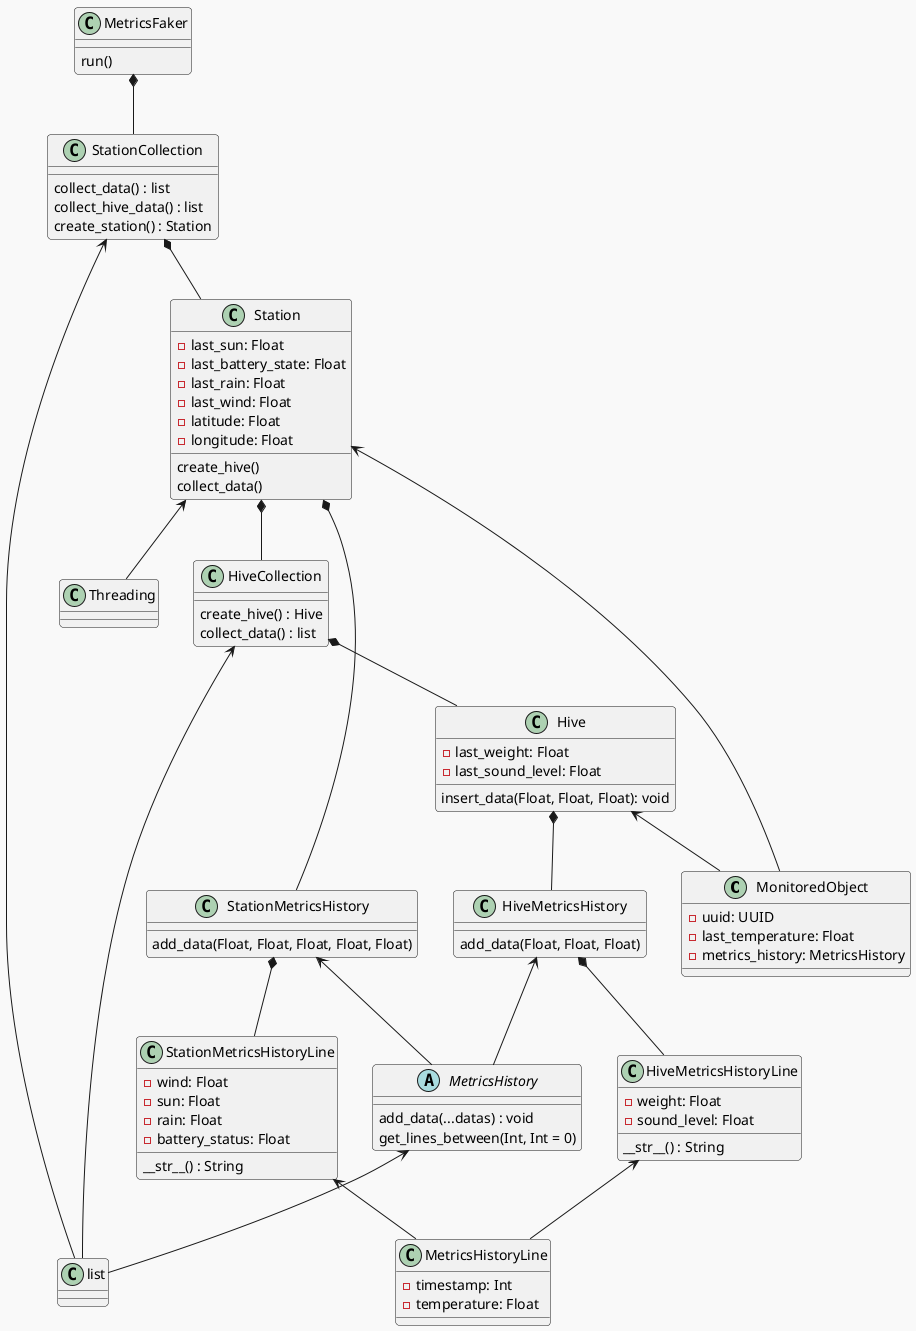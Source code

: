 @startuml
!theme mars

class MonitoredObject {
    -uuid: UUID
    -last_temperature: Float
    -metrics_history: MetricsHistory
}

class Hive {
    -last_weight: Float
    -last_sound_level: Float
    insert_data(Float, Float, Float): void
}

Hive <-- MonitoredObject

abstract MetricsHistory {
    add_data(...datas) : void
    get_lines_between(Int, Int = 0)
}

class list

MetricsHistory <-- list
HiveCollection <-- list
StationCollection <-- list

class HiveMetricsHistory {
    add_data(Float, Float, Float)
}

HiveMetricsHistory <-- MetricsHistory
Hive *-- HiveMetricsHistory

class StationMetricsHistory {
    add_data(Float, Float, Float, Float, Float)
}

StationMetricsHistory <-- MetricsHistory
Station *-- StationMetricsHistory

class MetricsHistoryLine {
    -timestamp: Int
    -temperature: Float
}

class HiveMetricsHistoryLine {
    -weight: Float
    -sound_level: Float
    __str__() : String
}

HiveMetricsHistoryLine <-- MetricsHistoryLine
HiveMetricsHistory *-- HiveMetricsHistoryLine

class StationMetricsHistoryLine {
    -wind: Float
    -sun: Float
    -rain: Float
    -battery_status: Float
    __str__() : String
}

StationMetricsHistoryLine <-- MetricsHistoryLine
StationMetricsHistory *-- StationMetricsHistoryLine

class Station {
    -last_sun: Float
    -last_battery_state: Float
    -last_rain: Float
    -last_wind: Float
    -latitude: Float
    -longitude: Float
    create_hive()
    collect_data()
}

Station <-- MonitoredObject

class HiveCollection {
    create_hive() : Hive
    collect_data() : list
}

HiveCollection *-- Hive
Station *-- HiveCollection

class StationCollection {
    collect_data() : list
    collect_hive_data() : list
    create_station() : Station
}
StationCollection *-- Station

class MetricsFaker {
    run()
}
MetricsFaker *-- StationCollection

class Threading
Station <-- Threading

@enduml